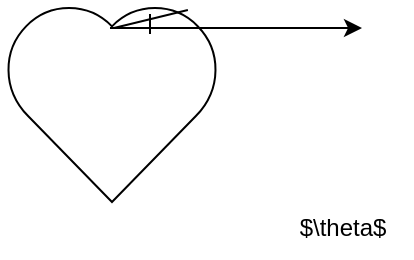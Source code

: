 <mxfile version="22.0.6" type="github">
  <diagram id="c8HK3SkO3hzYToyx8a8B" name="第 1 页">
    <mxGraphModel dx="644" dy="746" grid="1" gridSize="10" guides="1" tooltips="1" connect="1" arrows="1" fold="1" page="1" pageScale="1" pageWidth="827" pageHeight="1169" math="0" shadow="0">
      <root>
        <mxCell id="0" />
        <mxCell id="1" parent="0" />
        <mxCell id="5xKOFeYGnf-TOptimdmP-3" value="" style="verticalLabelPosition=bottom;verticalAlign=top;html=1;shape=mxgraph.basic.heart" vertex="1" parent="1">
          <mxGeometry x="190" y="140" width="110" height="100" as="geometry" />
        </mxCell>
        <mxCell id="5xKOFeYGnf-TOptimdmP-1" value="" style="endArrow=classic;html=1;rounded=0;" edge="1" parent="1">
          <mxGeometry width="50" height="50" relative="1" as="geometry">
            <mxPoint x="244" y="153" as="sourcePoint" />
            <mxPoint x="370" y="153" as="targetPoint" />
          </mxGeometry>
        </mxCell>
        <mxCell id="5xKOFeYGnf-TOptimdmP-4" value="" style="endArrow=none;html=1;rounded=0;entryX=0.845;entryY=0.04;entryDx=0;entryDy=0;entryPerimeter=0;" edge="1" parent="1" target="5xKOFeYGnf-TOptimdmP-3">
          <mxGeometry width="50" height="50" relative="1" as="geometry">
            <mxPoint x="246" y="153" as="sourcePoint" />
            <mxPoint x="270" y="140" as="targetPoint" />
          </mxGeometry>
        </mxCell>
        <mxCell id="5xKOFeYGnf-TOptimdmP-8" value="" style="endArrow=none;html=1;rounded=0;" edge="1" parent="1">
          <mxGeometry width="50" height="50" relative="1" as="geometry">
            <mxPoint x="264" y="146" as="sourcePoint" />
            <mxPoint x="264" y="156" as="targetPoint" />
          </mxGeometry>
        </mxCell>
        <mxCell id="5xKOFeYGnf-TOptimdmP-9" value="$\theta$" style="text;html=1;align=center;verticalAlign=middle;resizable=0;points=[];autosize=1;strokeColor=none;fillColor=none;" vertex="1" parent="1">
          <mxGeometry x="325" y="238" width="70" height="30" as="geometry" />
        </mxCell>
      </root>
    </mxGraphModel>
  </diagram>
</mxfile>
